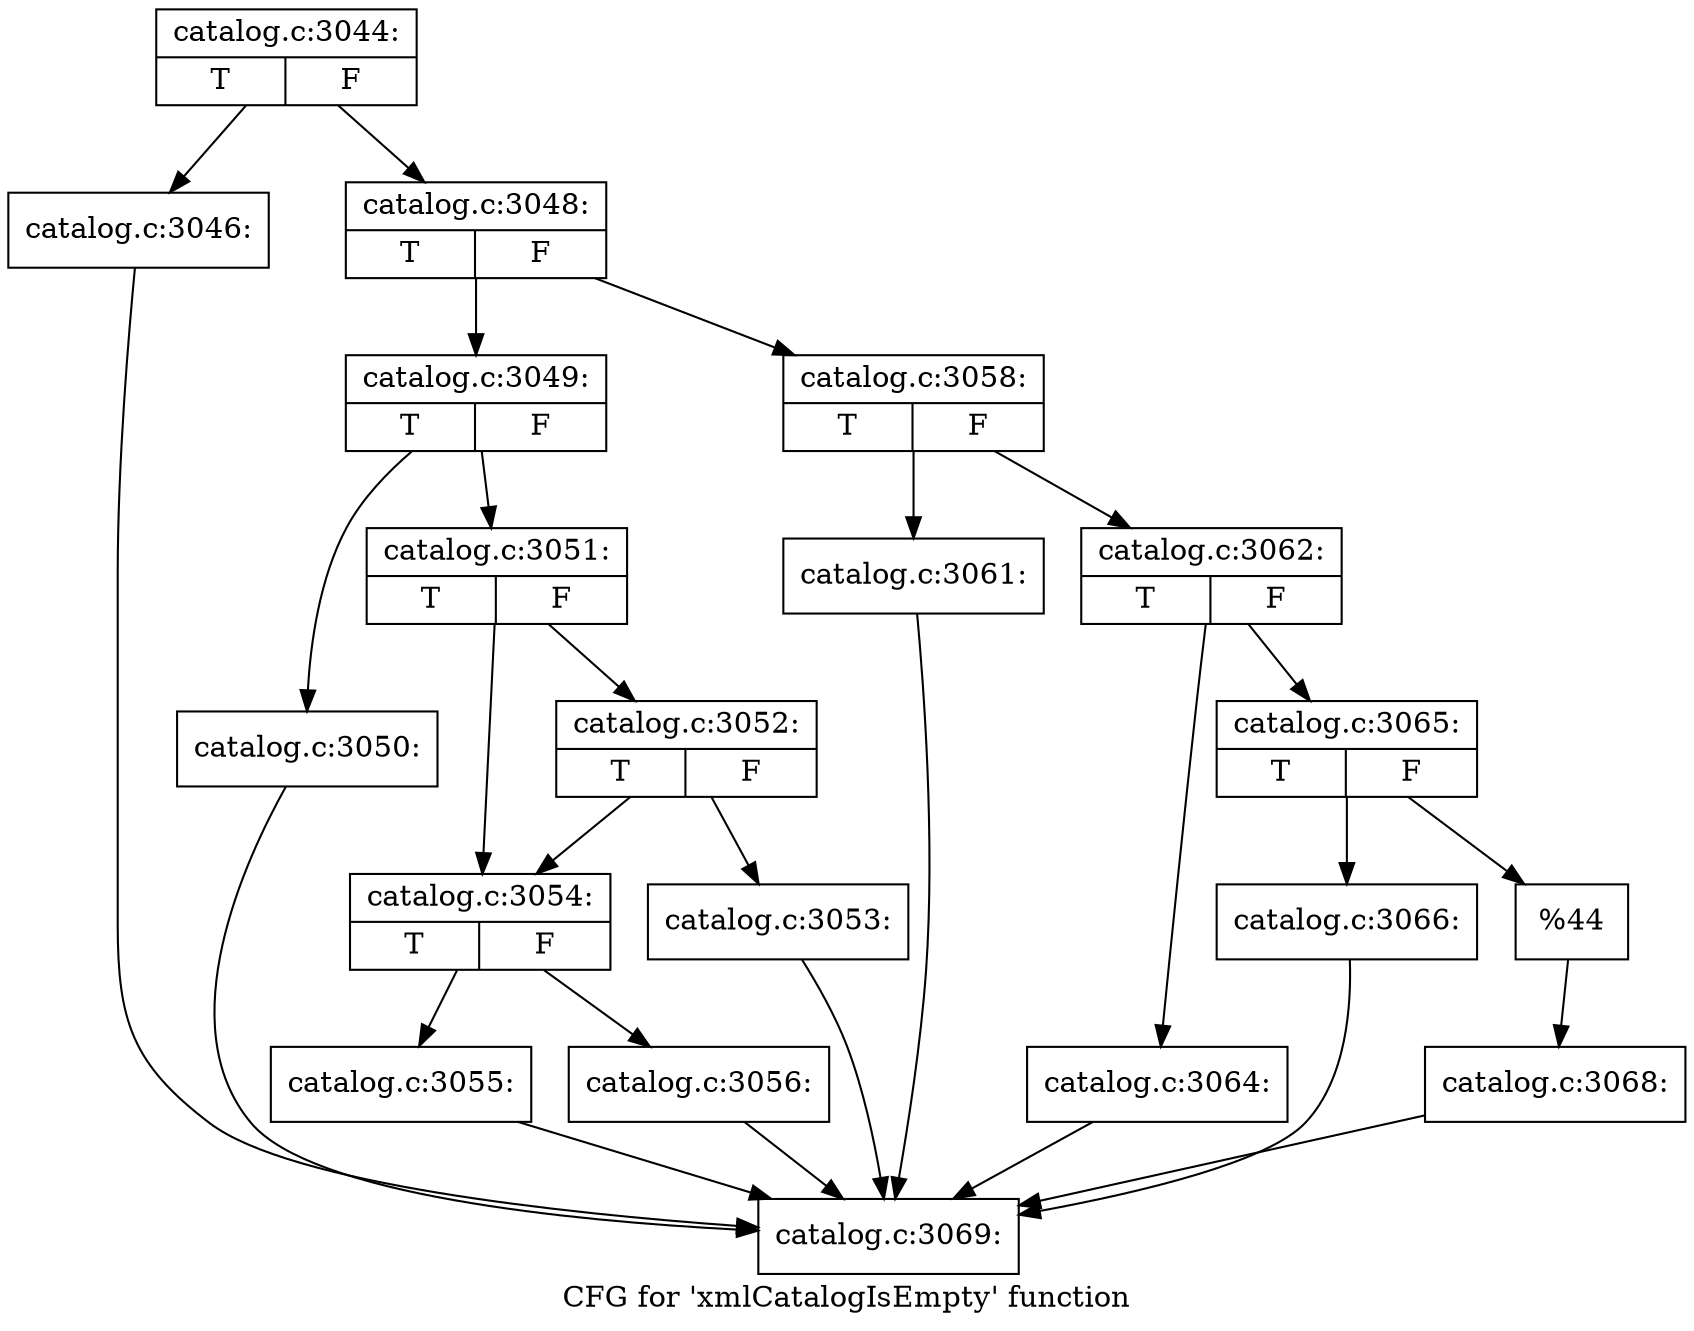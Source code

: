 digraph "CFG for 'xmlCatalogIsEmpty' function" {
	label="CFG for 'xmlCatalogIsEmpty' function";

	Node0x39040a0 [shape=record,label="{catalog.c:3044:|{<s0>T|<s1>F}}"];
	Node0x39040a0 -> Node0x38fd6f0;
	Node0x39040a0 -> Node0x3904030;
	Node0x38fd6f0 [shape=record,label="{catalog.c:3046:}"];
	Node0x38fd6f0 -> Node0x3904320;
	Node0x3904030 [shape=record,label="{catalog.c:3048:|{<s0>T|<s1>F}}"];
	Node0x3904030 -> Node0x38fdd20;
	Node0x3904030 -> Node0x38fddc0;
	Node0x38fdd20 [shape=record,label="{catalog.c:3049:|{<s0>T|<s1>F}}"];
	Node0x38fdd20 -> Node0x3905060;
	Node0x38fdd20 -> Node0x39050b0;
	Node0x3905060 [shape=record,label="{catalog.c:3050:}"];
	Node0x3905060 -> Node0x3904320;
	Node0x39050b0 [shape=record,label="{catalog.c:3051:|{<s0>T|<s1>F}}"];
	Node0x39050b0 -> Node0x38d2310;
	Node0x39050b0 -> Node0x38d22c0;
	Node0x38d2310 [shape=record,label="{catalog.c:3052:|{<s0>T|<s1>F}}"];
	Node0x38d2310 -> Node0x38d2270;
	Node0x38d2310 -> Node0x38d22c0;
	Node0x38d2270 [shape=record,label="{catalog.c:3053:}"];
	Node0x38d2270 -> Node0x3904320;
	Node0x38d22c0 [shape=record,label="{catalog.c:3054:|{<s0>T|<s1>F}}"];
	Node0x38d22c0 -> Node0x3906690;
	Node0x38d22c0 -> Node0x39066e0;
	Node0x3906690 [shape=record,label="{catalog.c:3055:}"];
	Node0x3906690 -> Node0x3904320;
	Node0x39066e0 [shape=record,label="{catalog.c:3056:}"];
	Node0x39066e0 -> Node0x3904320;
	Node0x38fddc0 [shape=record,label="{catalog.c:3058:|{<s0>T|<s1>F}}"];
	Node0x38fddc0 -> Node0x39072e0;
	Node0x38fddc0 -> Node0x3907330;
	Node0x39072e0 [shape=record,label="{catalog.c:3061:}"];
	Node0x39072e0 -> Node0x3904320;
	Node0x3907330 [shape=record,label="{catalog.c:3062:|{<s0>T|<s1>F}}"];
	Node0x3907330 -> Node0x3908160;
	Node0x3907330 -> Node0x3908490;
	Node0x3908160 [shape=record,label="{catalog.c:3064:}"];
	Node0x3908160 -> Node0x3904320;
	Node0x3908490 [shape=record,label="{catalog.c:3065:|{<s0>T|<s1>F}}"];
	Node0x3908490 -> Node0x39088a0;
	Node0x3908490 -> Node0x39088f0;
	Node0x39088a0 [shape=record,label="{catalog.c:3066:}"];
	Node0x39088a0 -> Node0x3904320;
	Node0x39088f0 [shape=record,label="{%44}"];
	Node0x39088f0 -> Node0x38fdd70;
	Node0x38fdd70 [shape=record,label="{catalog.c:3068:}"];
	Node0x38fdd70 -> Node0x3904320;
	Node0x3904320 [shape=record,label="{catalog.c:3069:}"];
}
